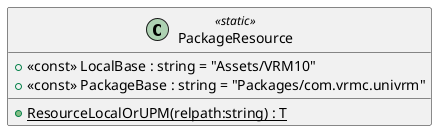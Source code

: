 @startuml
class PackageResource <<static>> {
    + <<const>> LocalBase : string = "Assets/VRM10"
    + <<const>> PackageBase : string = "Packages/com.vrmc.univrm"
    + {static} ResourceLocalOrUPM(relpath:string) : T
}
@enduml
